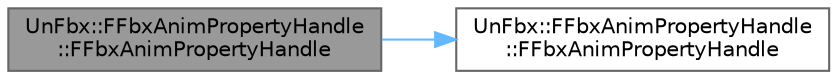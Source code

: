 digraph "UnFbx::FFbxAnimPropertyHandle::FFbxAnimPropertyHandle"
{
 // INTERACTIVE_SVG=YES
 // LATEX_PDF_SIZE
  bgcolor="transparent";
  edge [fontname=Helvetica,fontsize=10,labelfontname=Helvetica,labelfontsize=10];
  node [fontname=Helvetica,fontsize=10,shape=box,height=0.2,width=0.4];
  rankdir="LR";
  Node1 [id="Node000001",label="UnFbx::FFbxAnimPropertyHandle\l::FFbxAnimPropertyHandle",height=0.2,width=0.4,color="gray40", fillcolor="grey60", style="filled", fontcolor="black",tooltip=" "];
  Node1 -> Node2 [id="edge1_Node000001_Node000002",color="steelblue1",style="solid",tooltip=" "];
  Node2 [id="Node000002",label="UnFbx::FFbxAnimPropertyHandle\l::FFbxAnimPropertyHandle",height=0.2,width=0.4,color="grey40", fillcolor="white", style="filled",URL="$db/d57/classUnFbx_1_1FFbxAnimPropertyHandle.html#aaac58220550bdaadbd63353c52431bfd",tooltip=" "];
}
